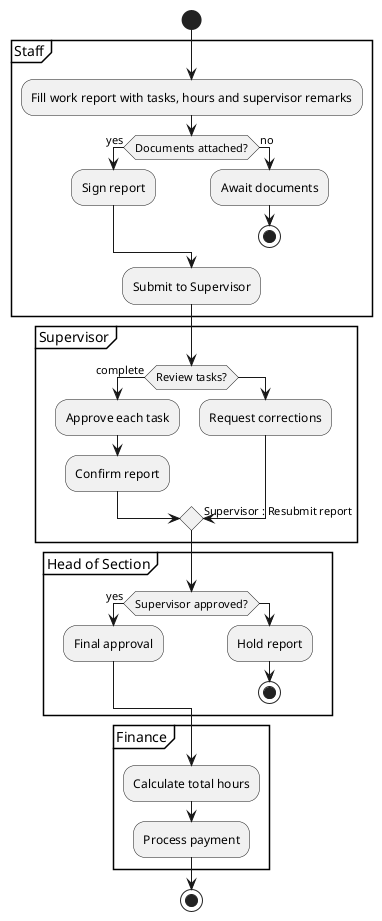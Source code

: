 @startuml
' Activity diagram for work report processing
' Updated syntax for newer PlantUML versions

start

partition "Staff" {
    :Fill work report with tasks, hours and supervisor remarks;
    if (Documents attached?) then (yes)
        :Sign report;
    else (no)
        :Await documents;
        stop
    endif
    :Submit to Supervisor;
}

partition "Supervisor" {
    if (Review tasks?) then (complete)
        :Approve each task;
        :Confirm report;
    else
        :Request corrections;
        -> Staff : Update report;
        -> Supervisor : Resubmit report;
    endif
}

partition "Head of Section" {
    if (Supervisor approved?) then (yes)
        :Final approval;
    else
        :Hold report;
        stop
    endif
}

partition "Finance" {
    :Calculate total hours;
    :Process payment;
}

stop
@enduml
